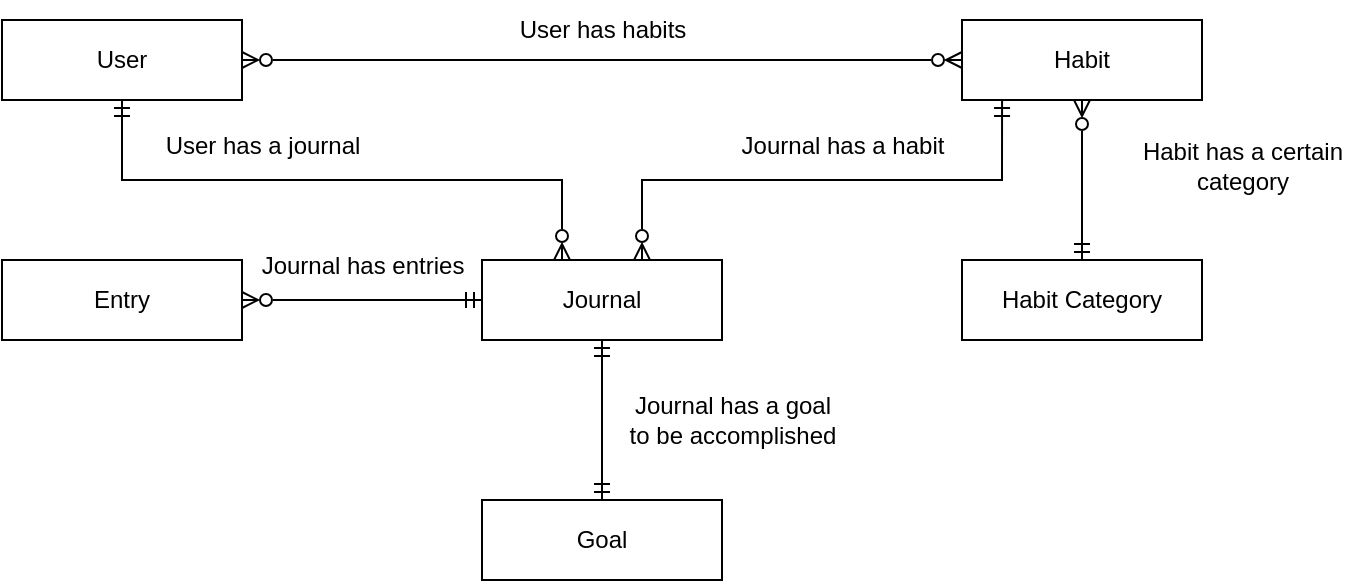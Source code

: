 <mxfile version="24.7.8">
  <diagram id="R2lEEEUBdFMjLlhIrx00" name="Page-1">
    <mxGraphModel dx="1434" dy="838" grid="1" gridSize="10" guides="1" tooltips="1" connect="1" arrows="1" fold="1" page="1" pageScale="1" pageWidth="850" pageHeight="1100" math="0" shadow="0" extFonts="Permanent Marker^https://fonts.googleapis.com/css?family=Permanent+Marker">
      <root>
        <mxCell id="0" />
        <mxCell id="1" parent="0" />
        <mxCell id="4Rfhu_x6QaWHYEDNGZ9o-231" style="edgeStyle=orthogonalEdgeStyle;rounded=0;orthogonalLoop=1;jettySize=auto;html=1;entryX=0;entryY=0.5;entryDx=0;entryDy=0;startArrow=ERzeroToMany;startFill=0;endArrow=ERzeroToMany;endFill=0;" parent="1" source="4Rfhu_x6QaWHYEDNGZ9o-222" target="4Rfhu_x6QaWHYEDNGZ9o-224" edge="1">
          <mxGeometry relative="1" as="geometry">
            <mxPoint x="550" y="100" as="targetPoint" />
          </mxGeometry>
        </mxCell>
        <mxCell id="4Rfhu_x6QaWHYEDNGZ9o-222" value="User" style="whiteSpace=wrap;html=1;align=center;" parent="1" vertex="1">
          <mxGeometry x="80" y="80" width="120" height="40" as="geometry" />
        </mxCell>
        <mxCell id="4Rfhu_x6QaWHYEDNGZ9o-239" style="edgeStyle=orthogonalEdgeStyle;rounded=0;orthogonalLoop=1;jettySize=auto;html=1;entryX=0.5;entryY=0;entryDx=0;entryDy=0;endArrow=ERmandOne;endFill=0;startArrow=ERzeroToMany;startFill=0;" parent="1" source="4Rfhu_x6QaWHYEDNGZ9o-224" target="4Rfhu_x6QaWHYEDNGZ9o-225" edge="1">
          <mxGeometry relative="1" as="geometry">
            <Array as="points">
              <mxPoint x="620" y="160" />
              <mxPoint x="620" y="160" />
            </Array>
          </mxGeometry>
        </mxCell>
        <mxCell id="4Rfhu_x6QaWHYEDNGZ9o-224" value="Habit" style="whiteSpace=wrap;html=1;align=center;" parent="1" vertex="1">
          <mxGeometry x="560" y="80" width="120" height="40" as="geometry" />
        </mxCell>
        <mxCell id="4Rfhu_x6QaWHYEDNGZ9o-225" value="Habit Category" style="whiteSpace=wrap;html=1;align=center;" parent="1" vertex="1">
          <mxGeometry x="560" y="200" width="120" height="40" as="geometry" />
        </mxCell>
        <mxCell id="4Rfhu_x6QaWHYEDNGZ9o-235" style="edgeStyle=orthogonalEdgeStyle;rounded=0;orthogonalLoop=1;jettySize=auto;html=1;entryX=0.5;entryY=0;entryDx=0;entryDy=0;endArrow=ERmandOne;endFill=0;startArrow=ERmandOne;startFill=0;" parent="1" source="4Rfhu_x6QaWHYEDNGZ9o-226" target="4Rfhu_x6QaWHYEDNGZ9o-227" edge="1">
          <mxGeometry relative="1" as="geometry" />
        </mxCell>
        <mxCell id="4Rfhu_x6QaWHYEDNGZ9o-237" style="edgeStyle=orthogonalEdgeStyle;rounded=0;orthogonalLoop=1;jettySize=auto;html=1;entryX=1;entryY=0.5;entryDx=0;entryDy=0;endArrow=ERzeroToMany;endFill=0;startArrow=ERmandOne;startFill=0;" parent="1" source="4Rfhu_x6QaWHYEDNGZ9o-226" target="4Rfhu_x6QaWHYEDNGZ9o-229" edge="1">
          <mxGeometry relative="1" as="geometry" />
        </mxCell>
        <mxCell id="4Rfhu_x6QaWHYEDNGZ9o-226" value="Journal" style="whiteSpace=wrap;html=1;align=center;" parent="1" vertex="1">
          <mxGeometry x="320" y="200" width="120" height="40" as="geometry" />
        </mxCell>
        <mxCell id="4Rfhu_x6QaWHYEDNGZ9o-227" value="Goal" style="whiteSpace=wrap;html=1;align=center;" parent="1" vertex="1">
          <mxGeometry x="320" y="320" width="120" height="40" as="geometry" />
        </mxCell>
        <mxCell id="4Rfhu_x6QaWHYEDNGZ9o-229" value="Entry" style="whiteSpace=wrap;html=1;align=center;" parent="1" vertex="1">
          <mxGeometry x="80" y="200" width="120" height="40" as="geometry" />
        </mxCell>
        <mxCell id="4Rfhu_x6QaWHYEDNGZ9o-232" value="User has habits" style="text;html=1;align=center;verticalAlign=middle;resizable=0;points=[];autosize=1;strokeColor=none;fillColor=none;" parent="1" vertex="1">
          <mxGeometry x="325" y="70" width="110" height="30" as="geometry" />
        </mxCell>
        <mxCell id="4Rfhu_x6QaWHYEDNGZ9o-233" style="edgeStyle=orthogonalEdgeStyle;rounded=0;orthogonalLoop=1;jettySize=auto;html=1;endArrow=ERmandOne;endFill=0;startArrow=ERzeroToMany;startFill=0;entryX=0.5;entryY=1;entryDx=0;entryDy=0;" parent="1" source="4Rfhu_x6QaWHYEDNGZ9o-226" target="4Rfhu_x6QaWHYEDNGZ9o-222" edge="1">
          <mxGeometry relative="1" as="geometry">
            <Array as="points">
              <mxPoint x="360" y="160" />
              <mxPoint x="140" y="160" />
            </Array>
          </mxGeometry>
        </mxCell>
        <mxCell id="4Rfhu_x6QaWHYEDNGZ9o-236" value="Journal has a goal&lt;div&gt;to be accomplished&lt;/div&gt;" style="text;html=1;align=center;verticalAlign=middle;resizable=0;points=[];autosize=1;strokeColor=none;fillColor=none;" parent="1" vertex="1">
          <mxGeometry x="380" y="260" width="130" height="40" as="geometry" />
        </mxCell>
        <mxCell id="4Rfhu_x6QaWHYEDNGZ9o-238" value="Journal has entries" style="text;html=1;align=center;verticalAlign=middle;resizable=0;points=[];autosize=1;strokeColor=none;fillColor=none;" parent="1" vertex="1">
          <mxGeometry x="200" y="188" width="120" height="30" as="geometry" />
        </mxCell>
        <mxCell id="4Rfhu_x6QaWHYEDNGZ9o-241" value="Habit has a certain&lt;div&gt;category&lt;/div&gt;" style="text;html=1;align=center;verticalAlign=middle;resizable=0;points=[];autosize=1;strokeColor=none;fillColor=none;" parent="1" vertex="1">
          <mxGeometry x="640" y="133" width="120" height="40" as="geometry" />
        </mxCell>
        <mxCell id="6E-RB2IibBeQVBr8MFi1-2" style="edgeStyle=orthogonalEdgeStyle;rounded=0;orthogonalLoop=1;jettySize=auto;html=1;entryX=0.167;entryY=1;entryDx=0;entryDy=0;entryPerimeter=0;startArrow=ERzeroToMany;startFill=0;endArrow=ERmandOne;endFill=0;" edge="1" parent="1" source="4Rfhu_x6QaWHYEDNGZ9o-226" target="4Rfhu_x6QaWHYEDNGZ9o-224">
          <mxGeometry relative="1" as="geometry">
            <Array as="points">
              <mxPoint x="400" y="160" />
              <mxPoint x="580" y="160" />
            </Array>
          </mxGeometry>
        </mxCell>
        <mxCell id="6E-RB2IibBeQVBr8MFi1-3" value="User has a journal" style="text;html=1;align=center;verticalAlign=middle;resizable=0;points=[];autosize=1;strokeColor=none;fillColor=none;" vertex="1" parent="1">
          <mxGeometry x="150" y="128" width="120" height="30" as="geometry" />
        </mxCell>
        <mxCell id="6E-RB2IibBeQVBr8MFi1-4" value="Journal has a habit" style="text;html=1;align=center;verticalAlign=middle;resizable=0;points=[];autosize=1;strokeColor=none;fillColor=none;" vertex="1" parent="1">
          <mxGeometry x="440" y="128" width="120" height="30" as="geometry" />
        </mxCell>
      </root>
    </mxGraphModel>
  </diagram>
</mxfile>
